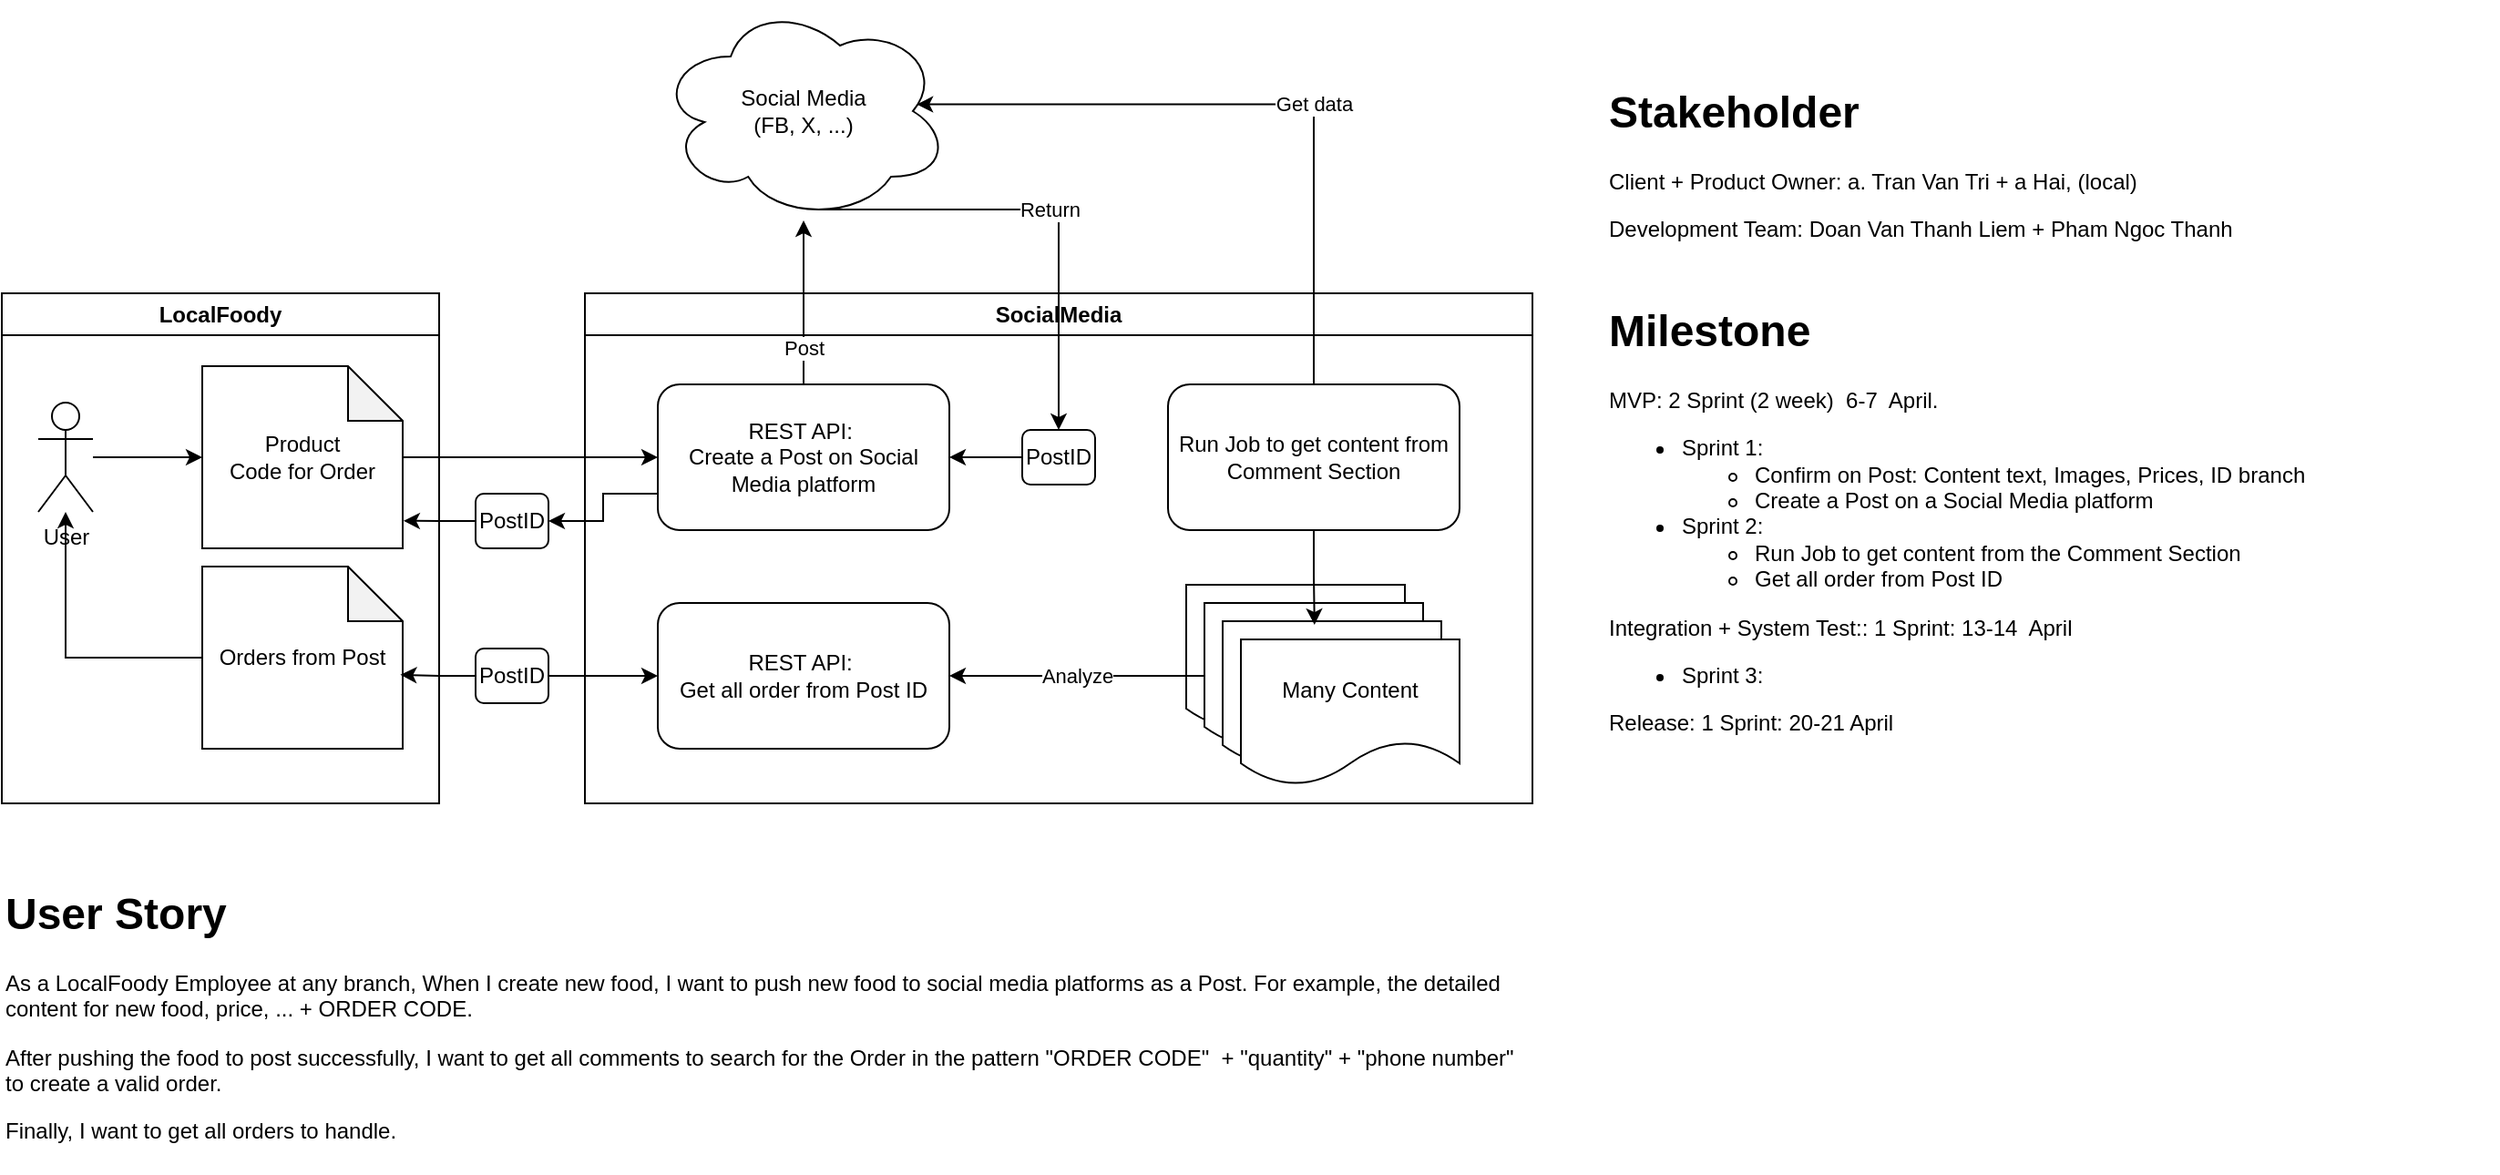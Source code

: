 <mxfile version="20.5.3" type="embed" pages="2"><diagram id="23iRSUPoRavnBvh4doch" name="Page-1"><mxGraphModel dx="1377" dy="730" grid="1" gridSize="10" guides="1" tooltips="1" connect="1" arrows="1" fold="1" page="1" pageScale="1" pageWidth="1654" pageHeight="1169" math="0" shadow="0"><root><mxCell id="0"/><mxCell id="1" parent="0"/><mxCell id="2" value="LocalFoody" style="swimlane;whiteSpace=wrap;html=1;" parent="1" vertex="1"><mxGeometry x="280" y="240" width="240" height="280" as="geometry"/></mxCell><mxCell id="3" style="edgeStyle=orthogonalEdgeStyle;rounded=0;orthogonalLoop=1;jettySize=auto;html=1;" parent="2" source="4" target="5" edge="1"><mxGeometry relative="1" as="geometry"/></mxCell><mxCell id="4" value="User" style="shape=umlActor;verticalLabelPosition=bottom;verticalAlign=top;html=1;outlineConnect=0;" parent="2" vertex="1"><mxGeometry x="20" y="60" width="30" height="60" as="geometry"/></mxCell><mxCell id="5" value="Product&lt;div&gt;Code for Order&lt;/div&gt;" style="shape=note;whiteSpace=wrap;html=1;backgroundOutline=1;darkOpacity=0.05;" parent="2" vertex="1"><mxGeometry x="110" y="40" width="110" height="100" as="geometry"/></mxCell><mxCell id="6" style="edgeStyle=orthogonalEdgeStyle;rounded=0;orthogonalLoop=1;jettySize=auto;html=1;" parent="2" source="7" target="4" edge="1"><mxGeometry relative="1" as="geometry"/></mxCell><mxCell id="7" value="Orders from Post" style="shape=note;whiteSpace=wrap;html=1;backgroundOutline=1;darkOpacity=0.05;" parent="2" vertex="1"><mxGeometry x="110" y="150" width="110" height="100" as="geometry"/></mxCell><mxCell id="8" value="SocialMedia" style="swimlane;whiteSpace=wrap;html=1;" parent="1" vertex="1"><mxGeometry x="600" y="240" width="520" height="280" as="geometry"/></mxCell><mxCell id="9" value="REST API:&amp;nbsp;&lt;div&gt;Create a Post on Social Media platform&lt;/div&gt;" style="rounded=1;whiteSpace=wrap;html=1;" parent="8" vertex="1"><mxGeometry x="40" y="50" width="160" height="80" as="geometry"/></mxCell><mxCell id="10" value="Run Job to get content from Comment Section" style="rounded=1;whiteSpace=wrap;html=1;" parent="8" vertex="1"><mxGeometry x="320" y="50" width="160" height="80" as="geometry"/></mxCell><mxCell id="11" style="edgeStyle=orthogonalEdgeStyle;rounded=0;orthogonalLoop=1;jettySize=auto;html=1;" parent="8" source="12" target="9" edge="1"><mxGeometry relative="1" as="geometry"/></mxCell><mxCell id="12" value="PostID" style="rounded=1;whiteSpace=wrap;html=1;" parent="8" vertex="1"><mxGeometry x="240" y="75" width="40" height="30" as="geometry"/></mxCell><mxCell id="13" value="" style="shape=document;whiteSpace=wrap;html=1;boundedLbl=1;" parent="8" vertex="1"><mxGeometry x="330" y="160" width="120" height="80" as="geometry"/></mxCell><mxCell id="14" value="Analyze" style="edgeStyle=orthogonalEdgeStyle;rounded=0;orthogonalLoop=1;jettySize=auto;html=1;" parent="8" source="15" target="19" edge="1"><mxGeometry relative="1" as="geometry"/></mxCell><mxCell id="15" value="" style="shape=document;whiteSpace=wrap;html=1;boundedLbl=1;" parent="8" vertex="1"><mxGeometry x="340" y="170" width="120" height="80" as="geometry"/></mxCell><mxCell id="16" value="" style="shape=document;whiteSpace=wrap;html=1;boundedLbl=1;" parent="8" vertex="1"><mxGeometry x="350" y="180" width="120" height="80" as="geometry"/></mxCell><mxCell id="17" value="Many Content" style="shape=document;whiteSpace=wrap;html=1;boundedLbl=1;" parent="8" vertex="1"><mxGeometry x="360" y="190" width="120" height="80" as="geometry"/></mxCell><mxCell id="18" style="edgeStyle=orthogonalEdgeStyle;rounded=0;orthogonalLoop=1;jettySize=auto;html=1;entryX=0.42;entryY=0.025;entryDx=0;entryDy=0;entryPerimeter=0;" parent="8" source="10" target="16" edge="1"><mxGeometry relative="1" as="geometry"/></mxCell><mxCell id="19" value="REST API:&amp;nbsp;&lt;div&gt;Get all order from Post ID&lt;/div&gt;" style="rounded=1;whiteSpace=wrap;html=1;" parent="8" vertex="1"><mxGeometry x="40" y="170" width="160" height="80" as="geometry"/></mxCell><mxCell id="20" style="edgeStyle=orthogonalEdgeStyle;rounded=0;orthogonalLoop=1;jettySize=auto;html=1;" parent="1" source="5" target="9" edge="1"><mxGeometry relative="1" as="geometry"/></mxCell><mxCell id="21" value="Return" style="edgeStyle=orthogonalEdgeStyle;rounded=0;orthogonalLoop=1;jettySize=auto;html=1;entryX=0.5;entryY=0;entryDx=0;entryDy=0;exitX=0.55;exitY=0.95;exitDx=0;exitDy=0;exitPerimeter=0;" parent="1" source="22" target="12" edge="1"><mxGeometry relative="1" as="geometry"><mxPoint x="860" y="300" as="targetPoint"/></mxGeometry></mxCell><mxCell id="22" value="Social Media&lt;div&gt;(FB, X, ...)&lt;/div&gt;" style="ellipse;shape=cloud;whiteSpace=wrap;html=1;" parent="1" vertex="1"><mxGeometry x="640" y="80" width="160" height="120" as="geometry"/></mxCell><mxCell id="23" value="Post" style="edgeStyle=orthogonalEdgeStyle;rounded=0;orthogonalLoop=1;jettySize=auto;html=1;" parent="1" source="9" target="22" edge="1"><mxGeometry x="-0.556" relative="1" as="geometry"><mxPoint as="offset"/></mxGeometry></mxCell><mxCell id="24" value="Get data" style="edgeStyle=orthogonalEdgeStyle;rounded=0;orthogonalLoop=1;jettySize=auto;html=1;entryX=0.888;entryY=0.469;entryDx=0;entryDy=0;entryPerimeter=0;exitX=0.5;exitY=0;exitDx=0;exitDy=0;" parent="1" source="10" target="22" edge="1"><mxGeometry x="-0.173" relative="1" as="geometry"><Array as="points"><mxPoint x="1000" y="136"/></Array><mxPoint as="offset"/></mxGeometry></mxCell><mxCell id="25" value="PostID" style="rounded=1;whiteSpace=wrap;html=1;" parent="1" vertex="1"><mxGeometry x="540" y="350" width="40" height="30" as="geometry"/></mxCell><mxCell id="26" style="edgeStyle=orthogonalEdgeStyle;rounded=0;orthogonalLoop=1;jettySize=auto;html=1;entryX=1;entryY=0.5;entryDx=0;entryDy=0;exitX=0;exitY=0.75;exitDx=0;exitDy=0;" parent="1" source="9" target="25" edge="1"><mxGeometry relative="1" as="geometry"/></mxCell><mxCell id="27" style="edgeStyle=orthogonalEdgeStyle;rounded=0;orthogonalLoop=1;jettySize=auto;html=1;entryX=1.004;entryY=0.849;entryDx=0;entryDy=0;entryPerimeter=0;" parent="1" source="25" target="5" edge="1"><mxGeometry relative="1" as="geometry"/></mxCell><mxCell id="28" style="edgeStyle=orthogonalEdgeStyle;rounded=0;orthogonalLoop=1;jettySize=auto;html=1;" parent="1" source="29" target="19" edge="1"><mxGeometry relative="1" as="geometry"/></mxCell><mxCell id="29" value="PostID" style="rounded=1;whiteSpace=wrap;html=1;" parent="1" vertex="1"><mxGeometry x="540" y="435" width="40" height="30" as="geometry"/></mxCell><mxCell id="30" style="edgeStyle=orthogonalEdgeStyle;rounded=0;orthogonalLoop=1;jettySize=auto;html=1;entryX=0.988;entryY=0.594;entryDx=0;entryDy=0;entryPerimeter=0;" parent="1" source="29" target="7" edge="1"><mxGeometry relative="1" as="geometry"/></mxCell><mxCell id="31" value="&lt;h1 style=&quot;margin-top: 0px;&quot;&gt;User Story&lt;/h1&gt;&lt;p&gt;As a LocalFoody Employee at any branch, When I create new food, I want to push new food to social media platforms as a Post. For example, the detailed content for new food, price, ... + ORDER CODE.&lt;/p&gt;&lt;p&gt;After pushing the food to post successfully, I want to get all comments to search for the Order in the pattern &quot;ORDER CODE&quot;&amp;nbsp; + &quot;quantity&quot; +&lt;span style=&quot;background-color: initial;&quot;&gt;&amp;nbsp;&quot;phone number&quot; to create a valid order.&lt;/span&gt;&lt;/p&gt;&lt;p&gt;&lt;span style=&quot;background-color: initial;&quot;&gt;Finally, I want to get all orders to handle.&lt;/span&gt;&lt;/p&gt;" style="text;html=1;whiteSpace=wrap;overflow=hidden;rounded=0;" parent="1" vertex="1"><mxGeometry x="280" y="560" width="840" height="160" as="geometry"/></mxCell><mxCell id="32" value="&lt;h1 style=&quot;margin-top: 0px;&quot;&gt;Stakeholder&lt;/h1&gt;&lt;p&gt;Client + Product Owner: a. Tran Van Tri + a Hai, (local)&lt;/p&gt;&lt;p&gt;Development Team: Doan Van Thanh Liem + Pham Ngoc Thanh&lt;/p&gt;" style="text;html=1;whiteSpace=wrap;overflow=hidden;rounded=0;" parent="1" vertex="1"><mxGeometry x="1160" y="120" width="390" height="120" as="geometry"/></mxCell><mxCell id="33" value="&lt;h1 style=&quot;margin-top: 0px;&quot;&gt;Milestone&lt;/h1&gt;&lt;p&gt;MVP: 2 Sprint (2 week)&amp;nbsp; 6-7&amp;nbsp; April.&lt;/p&gt;&lt;p&gt;&lt;/p&gt;&lt;ul&gt;&lt;li&gt;Sprint 1:&amp;nbsp;&lt;/li&gt;&lt;ul&gt;&lt;li&gt;Confirm on Post: Content text, Images, Prices, ID branch&lt;/li&gt;&lt;li&gt;Create a Post on a Social Media platform&lt;/li&gt;&lt;/ul&gt;&lt;li&gt;Sprint 2:&lt;/li&gt;&lt;ul&gt;&lt;li&gt;&lt;span style=&quot;text-align: center;&quot;&gt;Run Job to get content from the Comment Section&lt;/span&gt;&lt;br&gt;&lt;/li&gt;&lt;li&gt;&lt;span style=&quot;text-align: center;&quot;&gt;Get all order from Post ID&lt;br&gt;&lt;/span&gt;&lt;/li&gt;&lt;/ul&gt;&lt;/ul&gt;&lt;p&gt;&lt;/p&gt;&lt;p&gt;Integration + System Test:: 1 Sprint: 13&lt;span style=&quot;background-color: initial;&quot;&gt;-14&amp;nbsp; April&lt;/span&gt;&lt;span style=&quot;background-color: initial;&quot;&gt;&amp;nbsp;&lt;/span&gt;&lt;/p&gt;&lt;p&gt;&lt;/p&gt;&lt;ul&gt;&lt;li&gt;Sprint 3:&lt;/li&gt;&lt;/ul&gt;&lt;p&gt;&lt;/p&gt;&lt;p&gt;Release: 1 Sprint: 20-21 April&lt;/p&gt;" style="text;html=1;whiteSpace=wrap;overflow=hidden;rounded=0;" parent="1" vertex="1"><mxGeometry x="1160" y="240" width="490" height="320" as="geometry"/></mxCell></root></mxGraphModel></diagram><diagram id="6jyc-rFWo5R45HLKcShM" name="Page-2"><mxGraphModel dx="1148" dy="608" grid="1" gridSize="10" guides="1" tooltips="1" connect="1" arrows="1" fold="1" page="1" pageScale="1" pageWidth="1654" pageHeight="1169" math="0" shadow="0"><root><mxCell id="0"/><mxCell id="1" parent="0"/><mxCell id="FHFZyWYniMOLu8jFv2wU-1" value="LocalFoody" style="swimlane;whiteSpace=wrap;html=1;" parent="1" vertex="1"><mxGeometry x="40" y="320" width="400" height="360" as="geometry"/></mxCell><mxCell id="FHFZyWYniMOLu8jFv2wU-2" style="edgeStyle=orthogonalEdgeStyle;rounded=0;orthogonalLoop=1;jettySize=auto;html=1;" parent="FHFZyWYniMOLu8jFv2wU-1" source="FHFZyWYniMOLu8jFv2wU-3" target="FHFZyWYniMOLu8jFv2wU-4" edge="1"><mxGeometry relative="1" as="geometry"/></mxCell><mxCell id="FHFZyWYniMOLu8jFv2wU-3" value="" style="shape=umlActor;verticalLabelPosition=bottom;verticalAlign=top;html=1;outlineConnect=0;" parent="FHFZyWYniMOLu8jFv2wU-1" vertex="1"><mxGeometry x="60" y="80" width="30" height="60" as="geometry"/></mxCell><mxCell id="FHFZyWYniMOLu8jFv2wU-4" value="Product&lt;div&gt;Code for Order&lt;/div&gt;&lt;div&gt;Page ID&lt;/div&gt;&lt;div&gt;Access Token&lt;/div&gt;" style="shape=note;whiteSpace=wrap;html=1;backgroundOutline=1;darkOpacity=0.05;fillColor=#d5e8d4;strokeColor=#82b366;" parent="FHFZyWYniMOLu8jFv2wU-1" vertex="1"><mxGeometry x="200" y="60" width="160" height="100" as="geometry"/></mxCell><mxCell id="FHFZyWYniMOLu8jFv2wU-5" style="edgeStyle=orthogonalEdgeStyle;rounded=0;orthogonalLoop=1;jettySize=auto;html=1;" parent="FHFZyWYniMOLu8jFv2wU-1" source="FHFZyWYniMOLu8jFv2wU-6" target="FHFZyWYniMOLu8jFv2wU-3" edge="1"><mxGeometry relative="1" as="geometry"/></mxCell><mxCell id="FHFZyWYniMOLu8jFv2wU-6" value="Orders from Post" style="shape=note;whiteSpace=wrap;html=1;backgroundOutline=1;darkOpacity=0.05;" parent="FHFZyWYniMOLu8jFv2wU-1" vertex="1"><mxGeometry x="20" y="240" width="110" height="80" as="geometry"/></mxCell><mxCell id="LefBfbcJalrR-kf1oSkp-37" style="edgeStyle=orthogonalEdgeStyle;rounded=0;orthogonalLoop=1;jettySize=auto;html=1;" edge="1" parent="FHFZyWYniMOLu8jFv2wU-1" source="LefBfbcJalrR-kf1oSkp-36"><mxGeometry relative="1" as="geometry"><mxPoint x="130" y="280" as="targetPoint"/></mxGeometry></mxCell><mxCell id="LefBfbcJalrR-kf1oSkp-36" value="REST API:&amp;nbsp;&lt;div&gt;Get all order from Post ID&lt;/div&gt;" style="rounded=1;whiteSpace=wrap;html=1;" vertex="1" parent="FHFZyWYniMOLu8jFv2wU-1"><mxGeometry x="200" y="240" width="160" height="80" as="geometry"/></mxCell><mxCell id="FHFZyWYniMOLu8jFv2wU-7" value="SocialMedia" style="swimlane;whiteSpace=wrap;html=1;" parent="1" vertex="1"><mxGeometry x="480" y="320" width="600" height="360" as="geometry"/></mxCell><mxCell id="LefBfbcJalrR-kf1oSkp-33" style="edgeStyle=orthogonalEdgeStyle;rounded=0;orthogonalLoop=1;jettySize=auto;html=1;" edge="1" parent="FHFZyWYniMOLu8jFv2wU-7" source="FHFZyWYniMOLu8jFv2wU-8" target="FHFZyWYniMOLu8jFv2wU-9"><mxGeometry relative="1" as="geometry"/></mxCell><mxCell id="FHFZyWYniMOLu8jFv2wU-8" value="REST API:&amp;nbsp;&lt;div&gt;Create a Post on Social Media platform&lt;/div&gt;" style="rounded=1;whiteSpace=wrap;html=1;fillColor=#d5e8d4;strokeColor=#82b366;" parent="FHFZyWYniMOLu8jFv2wU-7" vertex="1"><mxGeometry x="60" y="70" width="160" height="80" as="geometry"/></mxCell><mxCell id="FHFZyWYniMOLu8jFv2wU-9" value="Run Job to get content from Comment Section" style="rounded=1;whiteSpace=wrap;html=1;fillColor=#f8cecc;strokeColor=#b85450;" parent="FHFZyWYniMOLu8jFv2wU-7" vertex="1"><mxGeometry x="380" y="70" width="160" height="80" as="geometry"/></mxCell><mxCell id="FHFZyWYniMOLu8jFv2wU-12" value="" style="shape=document;whiteSpace=wrap;html=1;boundedLbl=1;" parent="FHFZyWYniMOLu8jFv2wU-7" vertex="1"><mxGeometry x="390" y="230" width="120" height="80" as="geometry"/></mxCell><mxCell id="FHFZyWYniMOLu8jFv2wU-13" value="Analyze" style="edgeStyle=orthogonalEdgeStyle;rounded=0;orthogonalLoop=1;jettySize=auto;html=1;" parent="FHFZyWYniMOLu8jFv2wU-7" source="FHFZyWYniMOLu8jFv2wU-14" target="FHFZyWYniMOLu8jFv2wU-18" edge="1"><mxGeometry relative="1" as="geometry"/></mxCell><mxCell id="FHFZyWYniMOLu8jFv2wU-14" value="" style="shape=document;whiteSpace=wrap;html=1;boundedLbl=1;fillColor=#f8cecc;strokeColor=#b85450;" parent="FHFZyWYniMOLu8jFv2wU-7" vertex="1"><mxGeometry x="400" y="240" width="120" height="80" as="geometry"/></mxCell><mxCell id="FHFZyWYniMOLu8jFv2wU-15" value="" style="shape=document;whiteSpace=wrap;html=1;boundedLbl=1;" parent="FHFZyWYniMOLu8jFv2wU-7" vertex="1"><mxGeometry x="410" y="250" width="120" height="80" as="geometry"/></mxCell><mxCell id="FHFZyWYniMOLu8jFv2wU-16" value="Many Content" style="shape=document;whiteSpace=wrap;html=1;boundedLbl=1;fillColor=#f8cecc;strokeColor=#b85450;" parent="FHFZyWYniMOLu8jFv2wU-7" vertex="1"><mxGeometry x="420" y="260" width="120" height="80" as="geometry"/></mxCell><mxCell id="FHFZyWYniMOLu8jFv2wU-17" style="edgeStyle=orthogonalEdgeStyle;rounded=0;orthogonalLoop=1;jettySize=auto;html=1;entryX=0.42;entryY=0.025;entryDx=0;entryDy=0;entryPerimeter=0;" parent="FHFZyWYniMOLu8jFv2wU-7" source="FHFZyWYniMOLu8jFv2wU-9" target="FHFZyWYniMOLu8jFv2wU-15" edge="1"><mxGeometry relative="1" as="geometry"/></mxCell><mxCell id="FHFZyWYniMOLu8jFv2wU-18" value="WEBHOOK&lt;div&gt;Get all order from Post ID&lt;/div&gt;" style="rounded=1;whiteSpace=wrap;html=1;fillColor=#d5e8d4;strokeColor=#82b366;" parent="FHFZyWYniMOLu8jFv2wU-7" vertex="1"><mxGeometry x="60" y="240" width="160" height="80" as="geometry"/></mxCell><mxCell id="LefBfbcJalrR-kf1oSkp-39" value="" style="swimlane;startSize=0;dashed=1;strokeWidth=3;" vertex="1" parent="FHFZyWYniMOLu8jFv2wU-7"><mxGeometry x="-280" y="40" width="860" height="140" as="geometry"/></mxCell><mxCell id="LefBfbcJalrR-kf1oSkp-41" value="" style="swimlane;startSize=0;dashed=1;strokeWidth=3;" vertex="1" parent="FHFZyWYniMOLu8jFv2wU-7"><mxGeometry x="-280" y="210" width="860" height="140" as="geometry"/></mxCell><mxCell id="FHFZyWYniMOLu8jFv2wU-30" value="Facebook" style="swimlane;whiteSpace=wrap;html=1;" parent="1" vertex="1"><mxGeometry x="40" y="20" width="1040" height="260" as="geometry"/></mxCell><mxCell id="LefBfbcJalrR-kf1oSkp-31" style="edgeStyle=orthogonalEdgeStyle;rounded=0;orthogonalLoop=1;jettySize=auto;html=1;" edge="1" parent="FHFZyWYniMOLu8jFv2wU-30" source="FHFZyWYniMOLu8jFv2wU-31" target="LefBfbcJalrR-kf1oSkp-30"><mxGeometry relative="1" as="geometry"/></mxCell><mxCell id="FHFZyWYniMOLu8jFv2wU-31" value="" style="swimlane;startSize=0;dashed=1;strokeWidth=3;" parent="FHFZyWYniMOLu8jFv2wU-30" vertex="1"><mxGeometry x="80" y="40" width="560" height="200" as="geometry"/></mxCell><mxCell id="FHFZyWYniMOLu8jFv2wU-34" style="edgeStyle=orthogonalEdgeStyle;rounded=0;orthogonalLoop=1;jettySize=auto;html=1;entryX=0.5;entryY=1;entryDx=0;entryDy=0;" parent="FHFZyWYniMOLu8jFv2wU-31" source="FHFZyWYniMOLu8jFv2wU-32" target="FHFZyWYniMOLu8jFv2wU-33" edge="1"><mxGeometry relative="1" as="geometry"/></mxCell><mxCell id="LefBfbcJalrR-kf1oSkp-29" style="edgeStyle=orthogonalEdgeStyle;rounded=0;orthogonalLoop=1;jettySize=auto;html=1;" edge="1" parent="FHFZyWYniMOLu8jFv2wU-31" source="FHFZyWYniMOLu8jFv2wU-32" target="LefBfbcJalrR-kf1oSkp-28"><mxGeometry relative="1" as="geometry"/></mxCell><mxCell id="FHFZyWYniMOLu8jFv2wU-32" value="Page" style="html=1;strokeColor=none;fillColor=#0079D6;labelPosition=center;verticalLabelPosition=middle;verticalAlign=top;align=center;fontSize=12;outlineConnect=0;spacingTop=-6;fontColor=#FFFFFF;sketch=0;shape=mxgraph.sitemap.page;" parent="FHFZyWYniMOLu8jFv2wU-31" vertex="1"><mxGeometry x="40" y="110" width="120" height="70" as="geometry"/></mxCell><mxCell id="FHFZyWYniMOLu8jFv2wU-33" value="Page Access Token" style="rounded=1;whiteSpace=wrap;html=1;fillColor=#d5e8d4;strokeColor=#82b366;" parent="FHFZyWYniMOLu8jFv2wU-31" vertex="1"><mxGeometry x="40" y="20" width="120" height="40" as="geometry"/></mxCell><mxCell id="LefBfbcJalrR-kf1oSkp-28" value="" style="rounded=0;whiteSpace=wrap;html=1;fillColor=#d5e8d4;strokeColor=#82b366;" vertex="1" parent="FHFZyWYniMOLu8jFv2wU-31"><mxGeometry x="230" y="60" width="310" height="120" as="geometry"/></mxCell><mxCell id="LefBfbcJalrR-kf1oSkp-21" value="" style="shape=mxgraph.ios7.icons.user;fillColor=#ffffff;strokeColor=#253858" vertex="1" parent="FHFZyWYniMOLu8jFv2wU-31"><mxGeometry x="245" y="73" width="32" height="32" as="geometry"/></mxCell><mxCell id="LefBfbcJalrR-kf1oSkp-22" value="Jim Bunnings" style="html=1;fillColor=none;strokeColor=none;fontSize=12;align=left;fontColor=#000000;whiteSpace=wrap" vertex="1" parent="FHFZyWYniMOLu8jFv2wU-31"><mxGeometry x="285" y="79" width="90" height="20" as="geometry"/></mxCell><mxCell id="LefBfbcJalrR-kf1oSkp-23" value="AUTHOR" style="rounded=1;arcSize=5;fillColor=#F2F3F5;strokeColor=none;fontColor=#596780;align=center;verticalAlign=middle;whiteSpace=wrap;fontSize=10;fontStyle=1;html=1" vertex="1" parent="FHFZyWYniMOLu8jFv2wU-31"><mxGeometry x="370" y="79" width="55" height="20" as="geometry"/></mxCell><mxCell id="LefBfbcJalrR-kf1oSkp-24" value="30, August 2016" style="html=1;fillColor=none;strokeColor=none;fontSize=12;align=left;fontColor=#596780;whiteSpace=wrap" vertex="1" parent="FHFZyWYniMOLu8jFv2wU-31"><mxGeometry x="440" y="79" width="110" height="20" as="geometry"/></mxCell><mxCell id="LefBfbcJalrR-kf1oSkp-27" value="Reply &amp;#8226; Edit &amp;#8226; Delete &amp;#8226; Like" style="html=1;fillColor=none;strokeColor=none;fontSize=12;align=left;fontColor=#596780;whiteSpace=wrap" vertex="1" parent="FHFZyWYniMOLu8jFv2wU-31"><mxGeometry x="285" y="140" width="240" height="20" as="geometry"/></mxCell><mxCell id="LefBfbcJalrR-kf1oSkp-26" value="[PRODUCT_CODE] [QUANTITY] [CONTACT]" style="html=1;fillColor=none;strokeColor=none;fontSize=12;align=left;fontColor=#000000;whiteSpace=wrap;verticalAlign=top" vertex="1" parent="FHFZyWYniMOLu8jFv2wU-31"><mxGeometry x="285" y="105" width="255" height="35" as="geometry"/></mxCell><mxCell id="LefBfbcJalrR-kf1oSkp-30" value="Facebook Graph API" style="rounded=1;whiteSpace=wrap;html=1;fillColor=#d5e8d4;strokeColor=#82b366;" vertex="1" parent="FHFZyWYniMOLu8jFv2wU-30"><mxGeometry x="800" y="110" width="160" height="60" as="geometry"/></mxCell><mxCell id="LefBfbcJalrR-kf1oSkp-1" style="edgeStyle=orthogonalEdgeStyle;rounded=0;orthogonalLoop=1;jettySize=auto;html=1;" edge="1" parent="1" source="FHFZyWYniMOLu8jFv2wU-4" target="FHFZyWYniMOLu8jFv2wU-8"><mxGeometry relative="1" as="geometry"/></mxCell><mxCell id="LefBfbcJalrR-kf1oSkp-2" style="edgeStyle=orthogonalEdgeStyle;rounded=0;orthogonalLoop=1;jettySize=auto;html=1;exitX=0;exitY=0.5;exitDx=0;exitDy=0;" edge="1" parent="1" source="FHFZyWYniMOLu8jFv2wU-33" target="FHFZyWYniMOLu8jFv2wU-3"><mxGeometry relative="1" as="geometry"><Array as="points"><mxPoint x="80" y="100"/><mxPoint x="80" y="410"/></Array></mxGeometry></mxCell><mxCell id="LefBfbcJalrR-kf1oSkp-32" style="edgeStyle=orthogonalEdgeStyle;rounded=0;orthogonalLoop=1;jettySize=auto;html=1;entryX=0.5;entryY=1;entryDx=0;entryDy=0;exitX=0.5;exitY=0;exitDx=0;exitDy=0;" edge="1" parent="1" source="FHFZyWYniMOLu8jFv2wU-8" target="LefBfbcJalrR-kf1oSkp-30"><mxGeometry relative="1" as="geometry"><Array as="points"><mxPoint x="620" y="300"/><mxPoint x="920" y="300"/></Array></mxGeometry></mxCell><mxCell id="LefBfbcJalrR-kf1oSkp-38" style="edgeStyle=orthogonalEdgeStyle;rounded=0;orthogonalLoop=1;jettySize=auto;html=1;entryX=1;entryY=0.5;entryDx=0;entryDy=0;" edge="1" parent="1" source="FHFZyWYniMOLu8jFv2wU-18" target="LefBfbcJalrR-kf1oSkp-36"><mxGeometry relative="1" as="geometry"/></mxCell></root></mxGraphModel></diagram></mxfile>